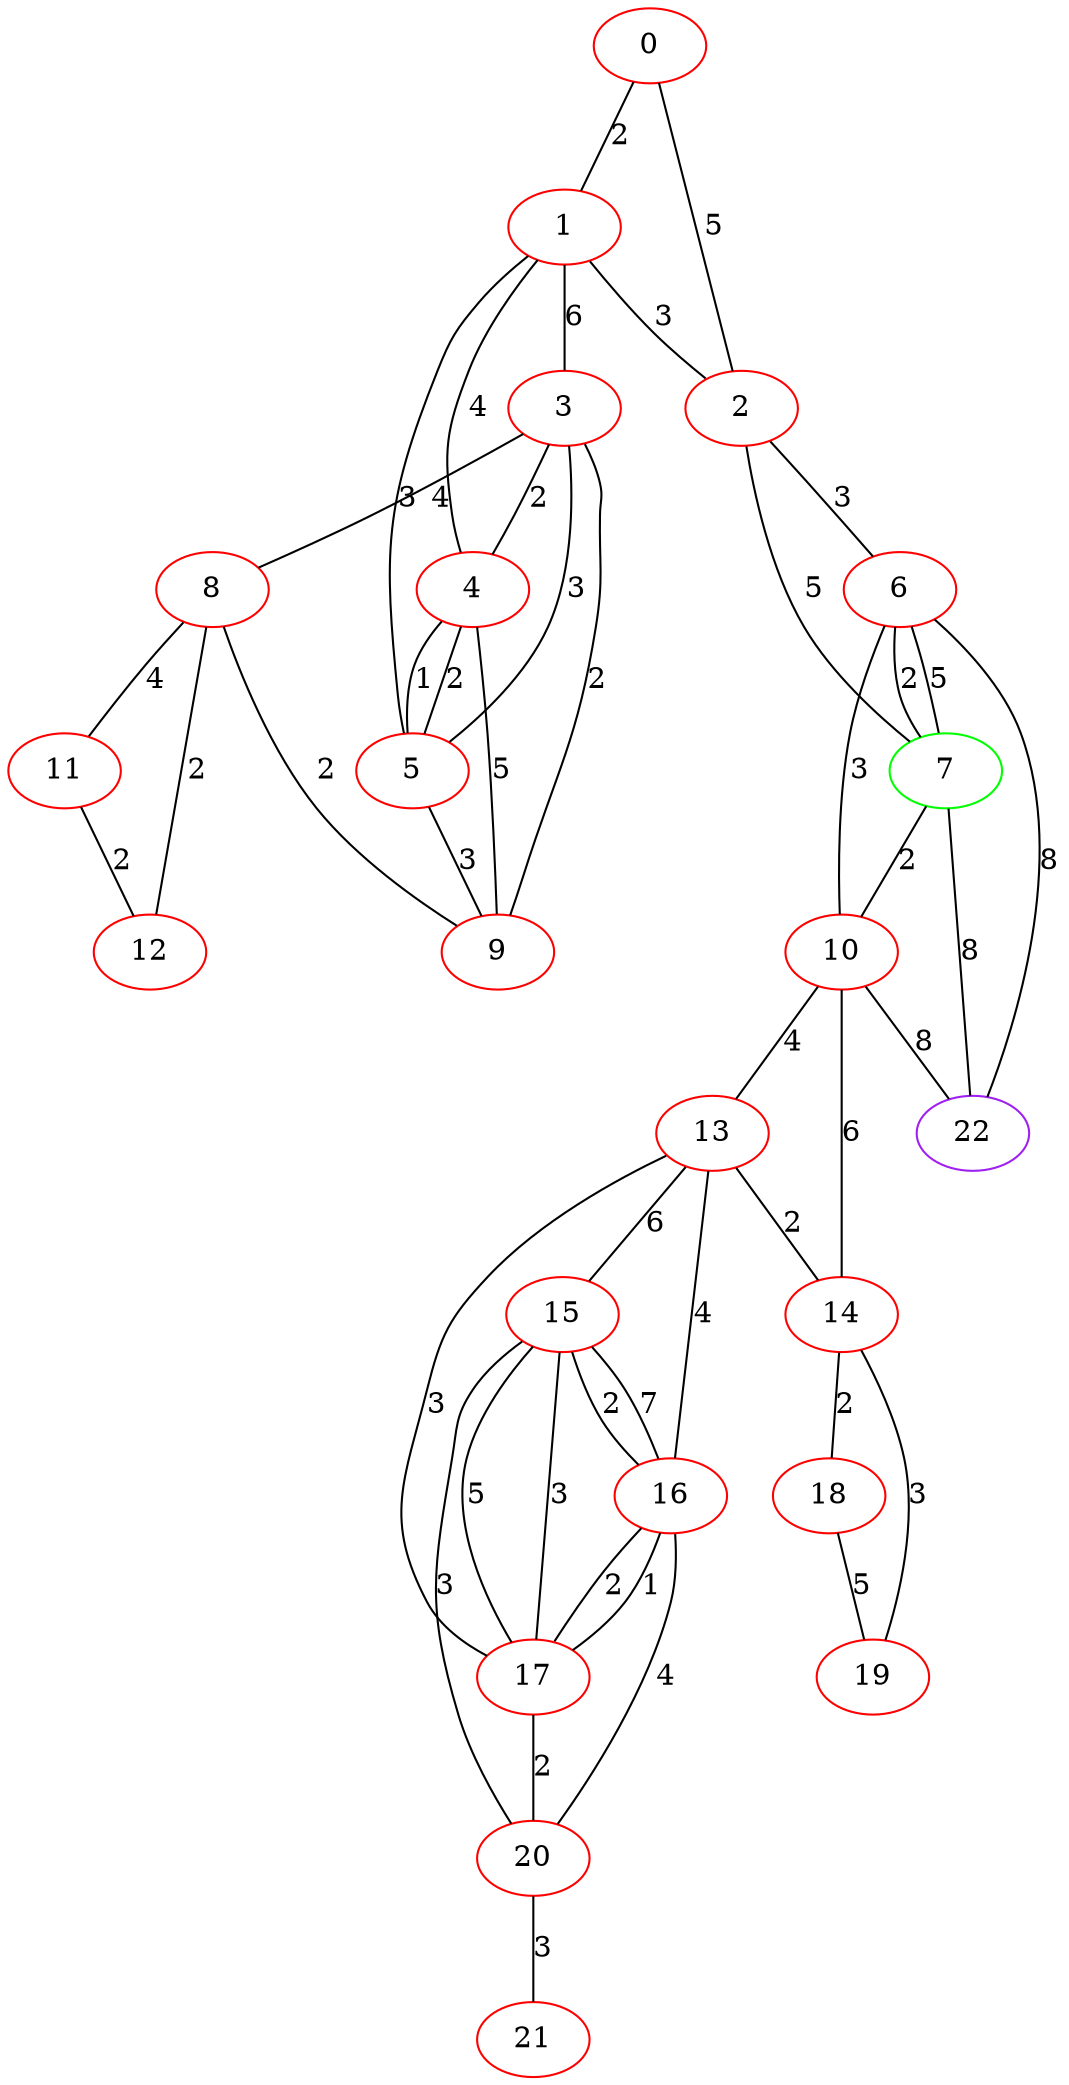 graph "" {
0 [color=red, weight=1];
1 [color=red, weight=1];
2 [color=red, weight=1];
3 [color=red, weight=1];
4 [color=red, weight=1];
5 [color=red, weight=1];
6 [color=red, weight=1];
7 [color=green, weight=2];
8 [color=red, weight=1];
9 [color=red, weight=1];
10 [color=red, weight=1];
11 [color=red, weight=1];
12 [color=red, weight=1];
13 [color=red, weight=1];
14 [color=red, weight=1];
15 [color=red, weight=1];
16 [color=red, weight=1];
17 [color=red, weight=1];
18 [color=red, weight=1];
19 [color=red, weight=1];
20 [color=red, weight=1];
21 [color=red, weight=1];
22 [color=purple, weight=4];
0 -- 1  [key=0, label=2];
0 -- 2  [key=0, label=5];
1 -- 2  [key=0, label=3];
1 -- 3  [key=0, label=6];
1 -- 4  [key=0, label=4];
1 -- 5  [key=0, label=3];
2 -- 6  [key=0, label=3];
2 -- 7  [key=0, label=5];
3 -- 8  [key=0, label=4];
3 -- 4  [key=0, label=2];
3 -- 5  [key=0, label=3];
3 -- 9  [key=0, label=2];
4 -- 5  [key=0, label=1];
4 -- 5  [key=1, label=2];
4 -- 9  [key=0, label=5];
5 -- 9  [key=0, label=3];
6 -- 10  [key=0, label=3];
6 -- 22  [key=0, label=8];
6 -- 7  [key=0, label=5];
6 -- 7  [key=1, label=2];
7 -- 10  [key=0, label=2];
7 -- 22  [key=0, label=8];
8 -- 9  [key=0, label=2];
8 -- 11  [key=0, label=4];
8 -- 12  [key=0, label=2];
10 -- 14  [key=0, label=6];
10 -- 22  [key=0, label=8];
10 -- 13  [key=0, label=4];
11 -- 12  [key=0, label=2];
13 -- 16  [key=0, label=4];
13 -- 17  [key=0, label=3];
13 -- 14  [key=0, label=2];
13 -- 15  [key=0, label=6];
14 -- 18  [key=0, label=2];
14 -- 19  [key=0, label=3];
15 -- 16  [key=0, label=7];
15 -- 16  [key=1, label=2];
15 -- 17  [key=0, label=5];
15 -- 17  [key=1, label=3];
15 -- 20  [key=0, label=3];
16 -- 17  [key=0, label=2];
16 -- 17  [key=1, label=1];
16 -- 20  [key=0, label=4];
17 -- 20  [key=0, label=2];
18 -- 19  [key=0, label=5];
20 -- 21  [key=0, label=3];
}
